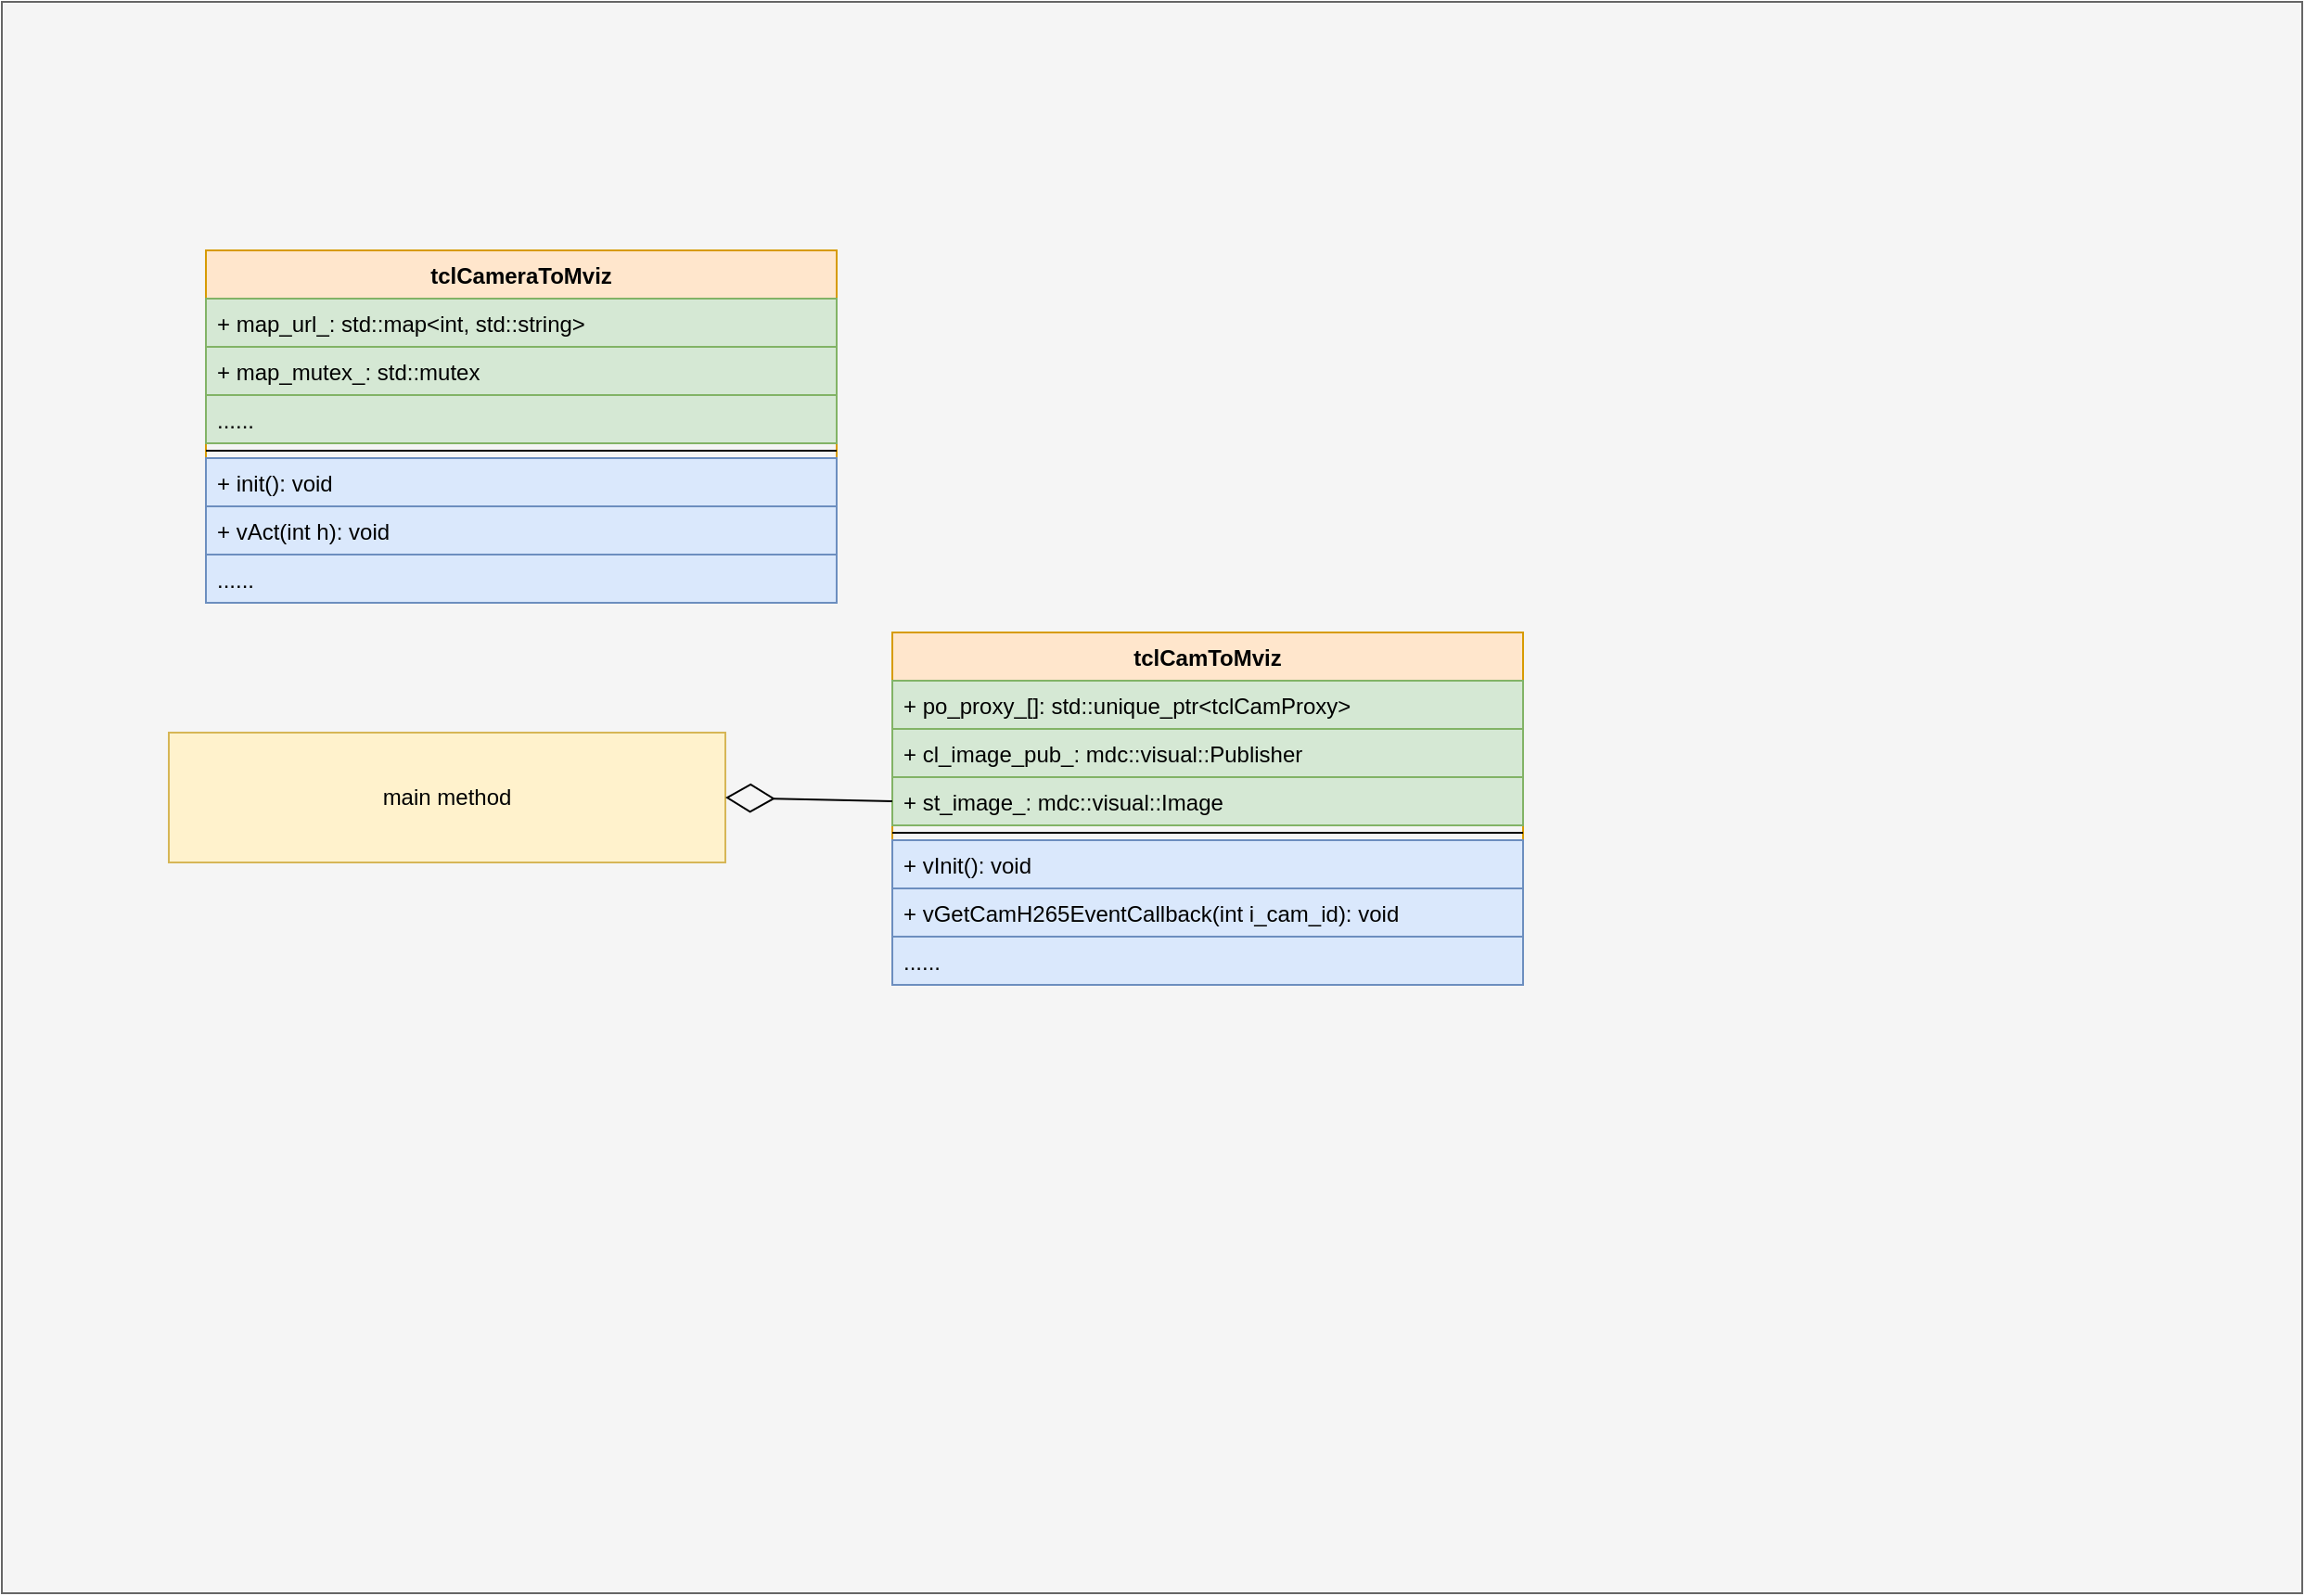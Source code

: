 <mxfile version="24.7.12">
  <diagram name="第 1 页" id="W9WyaWWv5T4NZFXBsFZA">
    <mxGraphModel dx="1050" dy="-604" grid="1" gridSize="10" guides="1" tooltips="1" connect="1" arrows="1" fold="1" page="1" pageScale="1" pageWidth="827" pageHeight="1169" math="0" shadow="0">
      <root>
        <mxCell id="0" />
        <mxCell id="1" parent="0" />
        <mxCell id="JcRhRHuoqdLiUcfikm3I-195" value="" style="html=1;fillColor=#f5f5f5;fontColor=#333333;strokeColor=#666666;" vertex="1" parent="1">
          <mxGeometry x="70" y="1430" width="1240" height="858" as="geometry" />
        </mxCell>
        <mxCell id="JcRhRHuoqdLiUcfikm3I-196" value="tclCamToMviz" style="swimlane;fontStyle=1;align=center;verticalAlign=top;childLayout=stackLayout;horizontal=1;startSize=26;horizontalStack=0;resizeParent=1;resizeParentMax=0;resizeLast=0;collapsible=1;marginBottom=0;fillColor=#ffe6cc;strokeColor=#d79b00;" vertex="1" parent="1">
          <mxGeometry x="550" y="1770" width="340" height="190" as="geometry">
            <mxRectangle x="550" y="1606" width="130" height="30" as="alternateBounds" />
          </mxGeometry>
        </mxCell>
        <mxCell id="JcRhRHuoqdLiUcfikm3I-197" value="+ po_proxy_[]: std::unique_ptr&lt;tclCamProxy&gt;" style="text;strokeColor=#82b366;fillColor=#d5e8d4;align=left;verticalAlign=top;spacingLeft=4;spacingRight=4;overflow=hidden;rotatable=0;points=[[0,0.5],[1,0.5]];portConstraint=eastwest;" vertex="1" parent="JcRhRHuoqdLiUcfikm3I-196">
          <mxGeometry y="26" width="340" height="26" as="geometry" />
        </mxCell>
        <mxCell id="JcRhRHuoqdLiUcfikm3I-198" value="+ cl_image_pub_: mdc::visual::Publisher" style="text;strokeColor=#82b366;fillColor=#d5e8d4;align=left;verticalAlign=top;spacingLeft=4;spacingRight=4;overflow=hidden;rotatable=0;points=[[0,0.5],[1,0.5]];portConstraint=eastwest;" vertex="1" parent="JcRhRHuoqdLiUcfikm3I-196">
          <mxGeometry y="52" width="340" height="26" as="geometry" />
        </mxCell>
        <mxCell id="JcRhRHuoqdLiUcfikm3I-199" value="+ st_image_: mdc::visual::Image" style="text;strokeColor=#82b366;fillColor=#d5e8d4;align=left;verticalAlign=top;spacingLeft=4;spacingRight=4;overflow=hidden;rotatable=0;points=[[0,0.5],[1,0.5]];portConstraint=eastwest;" vertex="1" parent="JcRhRHuoqdLiUcfikm3I-196">
          <mxGeometry y="78" width="340" height="26" as="geometry" />
        </mxCell>
        <mxCell id="JcRhRHuoqdLiUcfikm3I-208" value="" style="line;strokeWidth=1;fillColor=none;align=left;verticalAlign=middle;spacingTop=-1;spacingLeft=3;spacingRight=3;rotatable=0;labelPosition=right;points=[];portConstraint=eastwest;" vertex="1" parent="JcRhRHuoqdLiUcfikm3I-196">
          <mxGeometry y="104" width="340" height="8" as="geometry" />
        </mxCell>
        <mxCell id="JcRhRHuoqdLiUcfikm3I-209" value="+ vInit(): void" style="text;strokeColor=#6c8ebf;fillColor=#dae8fc;align=left;verticalAlign=top;spacingLeft=4;spacingRight=4;overflow=hidden;rotatable=0;points=[[0,0.5],[1,0.5]];portConstraint=eastwest;" vertex="1" parent="JcRhRHuoqdLiUcfikm3I-196">
          <mxGeometry y="112" width="340" height="26" as="geometry" />
        </mxCell>
        <mxCell id="JcRhRHuoqdLiUcfikm3I-210" value="+ vGetCamH265EventCallback(int i_cam_id): void" style="text;strokeColor=#6c8ebf;fillColor=#dae8fc;align=left;verticalAlign=top;spacingLeft=4;spacingRight=4;overflow=hidden;rotatable=0;points=[[0,0.5],[1,0.5]];portConstraint=eastwest;" vertex="1" parent="JcRhRHuoqdLiUcfikm3I-196">
          <mxGeometry y="138" width="340" height="26" as="geometry" />
        </mxCell>
        <mxCell id="JcRhRHuoqdLiUcfikm3I-217" value="......" style="text;strokeColor=#6c8ebf;fillColor=#dae8fc;align=left;verticalAlign=top;spacingLeft=4;spacingRight=4;overflow=hidden;rotatable=0;points=[[0,0.5],[1,0.5]];portConstraint=eastwest;" vertex="1" parent="JcRhRHuoqdLiUcfikm3I-196">
          <mxGeometry y="164" width="340" height="26" as="geometry" />
        </mxCell>
        <mxCell id="JcRhRHuoqdLiUcfikm3I-211" value="main method" style="rounded=0;whiteSpace=wrap;html=1;fillColor=#fff2cc;strokeColor=#d6b656;" vertex="1" parent="1">
          <mxGeometry x="160" y="1824" width="300" height="70" as="geometry" />
        </mxCell>
        <mxCell id="JcRhRHuoqdLiUcfikm3I-212" value="" style="endArrow=diamondThin;endFill=0;endSize=24;html=1;rounded=0;entryX=1;entryY=0.5;entryDx=0;entryDy=0;exitX=0;exitY=0.5;exitDx=0;exitDy=0;" edge="1" parent="1" target="JcRhRHuoqdLiUcfikm3I-211" source="JcRhRHuoqdLiUcfikm3I-199">
          <mxGeometry width="160" relative="1" as="geometry">
            <mxPoint x="550" y="1860" as="sourcePoint" />
            <mxPoint x="670" y="1581" as="targetPoint" />
          </mxGeometry>
        </mxCell>
        <mxCell id="JcRhRHuoqdLiUcfikm3I-218" value="tclCameraToMviz" style="swimlane;fontStyle=1;align=center;verticalAlign=top;childLayout=stackLayout;horizontal=1;startSize=26;horizontalStack=0;resizeParent=1;resizeParentMax=0;resizeLast=0;collapsible=1;marginBottom=0;fillColor=#ffe6cc;strokeColor=#d79b00;" vertex="1" parent="1">
          <mxGeometry x="180" y="1564" width="340" height="190" as="geometry">
            <mxRectangle x="550" y="1606" width="130" height="30" as="alternateBounds" />
          </mxGeometry>
        </mxCell>
        <mxCell id="JcRhRHuoqdLiUcfikm3I-219" value="+ map_url_: std::map&lt;int, std::string&gt;" style="text;strokeColor=#82b366;fillColor=#d5e8d4;align=left;verticalAlign=top;spacingLeft=4;spacingRight=4;overflow=hidden;rotatable=0;points=[[0,0.5],[1,0.5]];portConstraint=eastwest;" vertex="1" parent="JcRhRHuoqdLiUcfikm3I-218">
          <mxGeometry y="26" width="340" height="26" as="geometry" />
        </mxCell>
        <mxCell id="JcRhRHuoqdLiUcfikm3I-220" value="+ map_mutex_: std::mutex" style="text;strokeColor=#82b366;fillColor=#d5e8d4;align=left;verticalAlign=top;spacingLeft=4;spacingRight=4;overflow=hidden;rotatable=0;points=[[0,0.5],[1,0.5]];portConstraint=eastwest;" vertex="1" parent="JcRhRHuoqdLiUcfikm3I-218">
          <mxGeometry y="52" width="340" height="26" as="geometry" />
        </mxCell>
        <mxCell id="JcRhRHuoqdLiUcfikm3I-221" value="......" style="text;strokeColor=#82b366;fillColor=#d5e8d4;align=left;verticalAlign=top;spacingLeft=4;spacingRight=4;overflow=hidden;rotatable=0;points=[[0,0.5],[1,0.5]];portConstraint=eastwest;" vertex="1" parent="JcRhRHuoqdLiUcfikm3I-218">
          <mxGeometry y="78" width="340" height="26" as="geometry" />
        </mxCell>
        <mxCell id="JcRhRHuoqdLiUcfikm3I-222" value="" style="line;strokeWidth=1;fillColor=none;align=left;verticalAlign=middle;spacingTop=-1;spacingLeft=3;spacingRight=3;rotatable=0;labelPosition=right;points=[];portConstraint=eastwest;" vertex="1" parent="JcRhRHuoqdLiUcfikm3I-218">
          <mxGeometry y="104" width="340" height="8" as="geometry" />
        </mxCell>
        <mxCell id="JcRhRHuoqdLiUcfikm3I-223" value="+ init(): void" style="text;strokeColor=#6c8ebf;fillColor=#dae8fc;align=left;verticalAlign=top;spacingLeft=4;spacingRight=4;overflow=hidden;rotatable=0;points=[[0,0.5],[1,0.5]];portConstraint=eastwest;" vertex="1" parent="JcRhRHuoqdLiUcfikm3I-218">
          <mxGeometry y="112" width="340" height="26" as="geometry" />
        </mxCell>
        <mxCell id="JcRhRHuoqdLiUcfikm3I-224" value="+ vAct(int h): void" style="text;strokeColor=#6c8ebf;fillColor=#dae8fc;align=left;verticalAlign=top;spacingLeft=4;spacingRight=4;overflow=hidden;rotatable=0;points=[[0,0.5],[1,0.5]];portConstraint=eastwest;" vertex="1" parent="JcRhRHuoqdLiUcfikm3I-218">
          <mxGeometry y="138" width="340" height="26" as="geometry" />
        </mxCell>
        <mxCell id="JcRhRHuoqdLiUcfikm3I-225" value="......" style="text;strokeColor=#6c8ebf;fillColor=#dae8fc;align=left;verticalAlign=top;spacingLeft=4;spacingRight=4;overflow=hidden;rotatable=0;points=[[0,0.5],[1,0.5]];portConstraint=eastwest;" vertex="1" parent="JcRhRHuoqdLiUcfikm3I-218">
          <mxGeometry y="164" width="340" height="26" as="geometry" />
        </mxCell>
      </root>
    </mxGraphModel>
  </diagram>
</mxfile>
